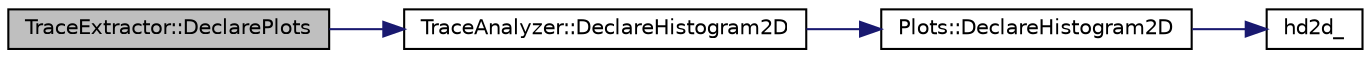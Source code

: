digraph "TraceExtractor::DeclarePlots"
{
  edge [fontname="Helvetica",fontsize="10",labelfontname="Helvetica",labelfontsize="10"];
  node [fontname="Helvetica",fontsize="10",shape=record];
  rankdir="LR";
  Node1 [label="TraceExtractor::DeclarePlots",height=0.2,width=0.4,color="black", fillcolor="grey75", style="filled", fontcolor="black"];
  Node1 -> Node2 [color="midnightblue",fontsize="10",style="solid",fontname="Helvetica"];
  Node2 [label="TraceAnalyzer::DeclareHistogram2D",height=0.2,width=0.4,color="black", fillcolor="white", style="filled",URL="$d2/dbc/class_trace_analyzer.html#a1460ab87f2ad0f4bc895ba9332007a01",tooltip="Declares a 2D histogram calls the C++ wrapper for DAMM. "];
  Node2 -> Node3 [color="midnightblue",fontsize="10",style="solid",fontname="Helvetica"];
  Node3 [label="Plots::DeclareHistogram2D",height=0.2,width=0.4,color="black", fillcolor="white", style="filled",URL="$d7/d8b/class_plots.html#a59a2ffc3288d877c695346d82499e769",tooltip="Declares a 2D histogram calls the C++ wrapper for DAMM. "];
  Node3 -> Node4 [color="midnightblue",fontsize="10",style="solid",fontname="Helvetica"];
  Node4 [label="hd2d_",height=0.2,width=0.4,color="black", fillcolor="white", style="filled",URL="$da/d57/_scanor_8hpp.html#a65d497b6686f1daba9896091bada3eb1",tooltip="create a DAMM 2D histogram "];
}
